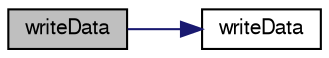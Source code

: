 digraph "writeData"
{
  bgcolor="transparent";
  edge [fontname="FreeSans",fontsize="10",labelfontname="FreeSans",labelfontsize="10"];
  node [fontname="FreeSans",fontsize="10",shape=record];
  rankdir="LR";
  Node335 [label="writeData",height=0.2,width=0.4,color="black", fillcolor="grey75", style="filled", fontcolor="black"];
  Node335 -> Node336 [color="midnightblue",fontsize="10",style="solid",fontname="FreeSans"];
  Node336 [label="writeData",height=0.2,width=0.4,color="black",URL="$a38939.html#a095a2bb889e4ff86605ad8a929fdc3f5"];
}
